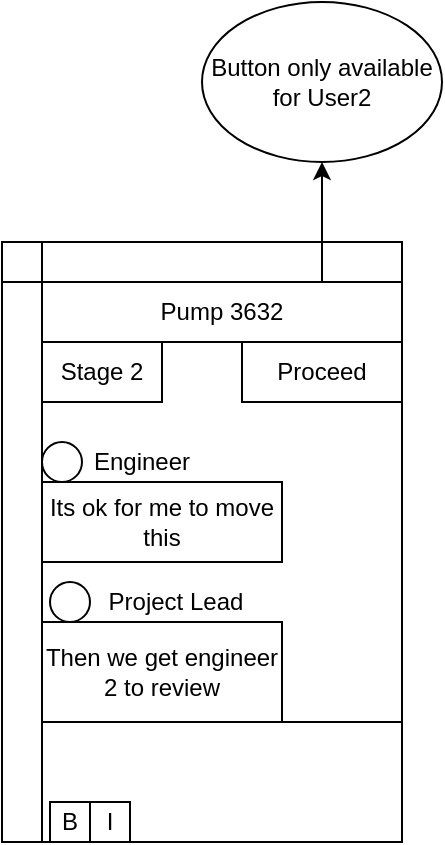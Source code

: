 <mxfile version="14.2.4" type="github">
  <diagram id="6w8KKWqT4wNNRFjxeA2o" name="Page-1">
    <mxGraphModel dx="805" dy="668" grid="1" gridSize="10" guides="1" tooltips="1" connect="1" arrows="1" fold="1" page="1" pageScale="1" pageWidth="827" pageHeight="1169" math="0" shadow="0">
      <root>
        <mxCell id="0" />
        <mxCell id="1" parent="0" />
        <mxCell id="HepbqK2hy2XFILLbr-G1-4" value="" style="shape=internalStorage;whiteSpace=wrap;html=1;backgroundOutline=1;" vertex="1" parent="1">
          <mxGeometry x="370" y="300" width="200" height="300" as="geometry" />
        </mxCell>
        <mxCell id="HepbqK2hy2XFILLbr-G1-5" value="Stage 2" style="rounded=0;whiteSpace=wrap;html=1;" vertex="1" parent="1">
          <mxGeometry x="390" y="350" width="60" height="30" as="geometry" />
        </mxCell>
        <mxCell id="HepbqK2hy2XFILLbr-G1-22" value="" style="edgeStyle=orthogonalEdgeStyle;rounded=0;orthogonalLoop=1;jettySize=auto;html=1;" edge="1" parent="1" source="HepbqK2hy2XFILLbr-G1-6" target="HepbqK2hy2XFILLbr-G1-21">
          <mxGeometry relative="1" as="geometry" />
        </mxCell>
        <mxCell id="HepbqK2hy2XFILLbr-G1-6" value="Proceed" style="rounded=0;whiteSpace=wrap;html=1;" vertex="1" parent="1">
          <mxGeometry x="490" y="350" width="80" height="30" as="geometry" />
        </mxCell>
        <mxCell id="HepbqK2hy2XFILLbr-G1-7" value="" style="rounded=0;whiteSpace=wrap;html=1;" vertex="1" parent="1">
          <mxGeometry x="390" y="540" width="180" height="60" as="geometry" />
        </mxCell>
        <mxCell id="HepbqK2hy2XFILLbr-G1-8" value="B" style="rounded=0;whiteSpace=wrap;html=1;" vertex="1" parent="1">
          <mxGeometry x="394" y="580" width="20" height="20" as="geometry" />
        </mxCell>
        <mxCell id="HepbqK2hy2XFILLbr-G1-9" value="I" style="rounded=0;whiteSpace=wrap;html=1;" vertex="1" parent="1">
          <mxGeometry x="414" y="580" width="20" height="20" as="geometry" />
        </mxCell>
        <mxCell id="HepbqK2hy2XFILLbr-G1-11" value="Its ok for me to move this" style="rounded=0;whiteSpace=wrap;html=1;" vertex="1" parent="1">
          <mxGeometry x="390" y="420" width="120" height="40" as="geometry" />
        </mxCell>
        <mxCell id="HepbqK2hy2XFILLbr-G1-12" value="" style="ellipse;whiteSpace=wrap;html=1;aspect=fixed;" vertex="1" parent="1">
          <mxGeometry x="390" y="400" width="20" height="20" as="geometry" />
        </mxCell>
        <mxCell id="HepbqK2hy2XFILLbr-G1-14" value="Engineer" style="text;html=1;strokeColor=none;fillColor=none;align=center;verticalAlign=middle;whiteSpace=wrap;rounded=0;" vertex="1" parent="1">
          <mxGeometry x="420" y="400" width="40" height="20" as="geometry" />
        </mxCell>
        <mxCell id="HepbqK2hy2XFILLbr-G1-17" value="Then we get engineer 2 to review" style="rounded=0;whiteSpace=wrap;html=1;" vertex="1" parent="1">
          <mxGeometry x="390" y="490" width="120" height="50" as="geometry" />
        </mxCell>
        <mxCell id="HepbqK2hy2XFILLbr-G1-18" value="" style="ellipse;whiteSpace=wrap;html=1;aspect=fixed;" vertex="1" parent="1">
          <mxGeometry x="394" y="470" width="20" height="20" as="geometry" />
        </mxCell>
        <mxCell id="HepbqK2hy2XFILLbr-G1-19" value="Project Lead" style="text;html=1;strokeColor=none;fillColor=none;align=center;verticalAlign=middle;whiteSpace=wrap;rounded=0;" vertex="1" parent="1">
          <mxGeometry x="414" y="470" width="86" height="20" as="geometry" />
        </mxCell>
        <mxCell id="HepbqK2hy2XFILLbr-G1-21" value="Button only available&lt;br&gt;for User2" style="ellipse;whiteSpace=wrap;html=1;rounded=0;" vertex="1" parent="1">
          <mxGeometry x="470" y="180" width="120" height="80" as="geometry" />
        </mxCell>
        <mxCell id="HepbqK2hy2XFILLbr-G1-23" value="Pump 3632" style="rounded=0;whiteSpace=wrap;html=1;" vertex="1" parent="1">
          <mxGeometry x="390" y="320" width="180" height="30" as="geometry" />
        </mxCell>
      </root>
    </mxGraphModel>
  </diagram>
</mxfile>
